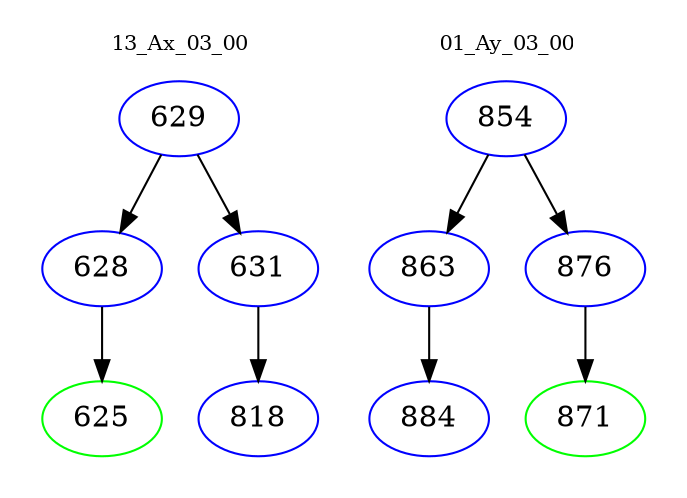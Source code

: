 digraph{
subgraph cluster_0 {
color = white
label = "13_Ax_03_00";
fontsize=10;
T0_629 [label="629", color="blue"]
T0_629 -> T0_628 [color="black"]
T0_628 [label="628", color="blue"]
T0_628 -> T0_625 [color="black"]
T0_625 [label="625", color="green"]
T0_629 -> T0_631 [color="black"]
T0_631 [label="631", color="blue"]
T0_631 -> T0_818 [color="black"]
T0_818 [label="818", color="blue"]
}
subgraph cluster_1 {
color = white
label = "01_Ay_03_00";
fontsize=10;
T1_854 [label="854", color="blue"]
T1_854 -> T1_863 [color="black"]
T1_863 [label="863", color="blue"]
T1_863 -> T1_884 [color="black"]
T1_884 [label="884", color="blue"]
T1_854 -> T1_876 [color="black"]
T1_876 [label="876", color="blue"]
T1_876 -> T1_871 [color="black"]
T1_871 [label="871", color="green"]
}
}
